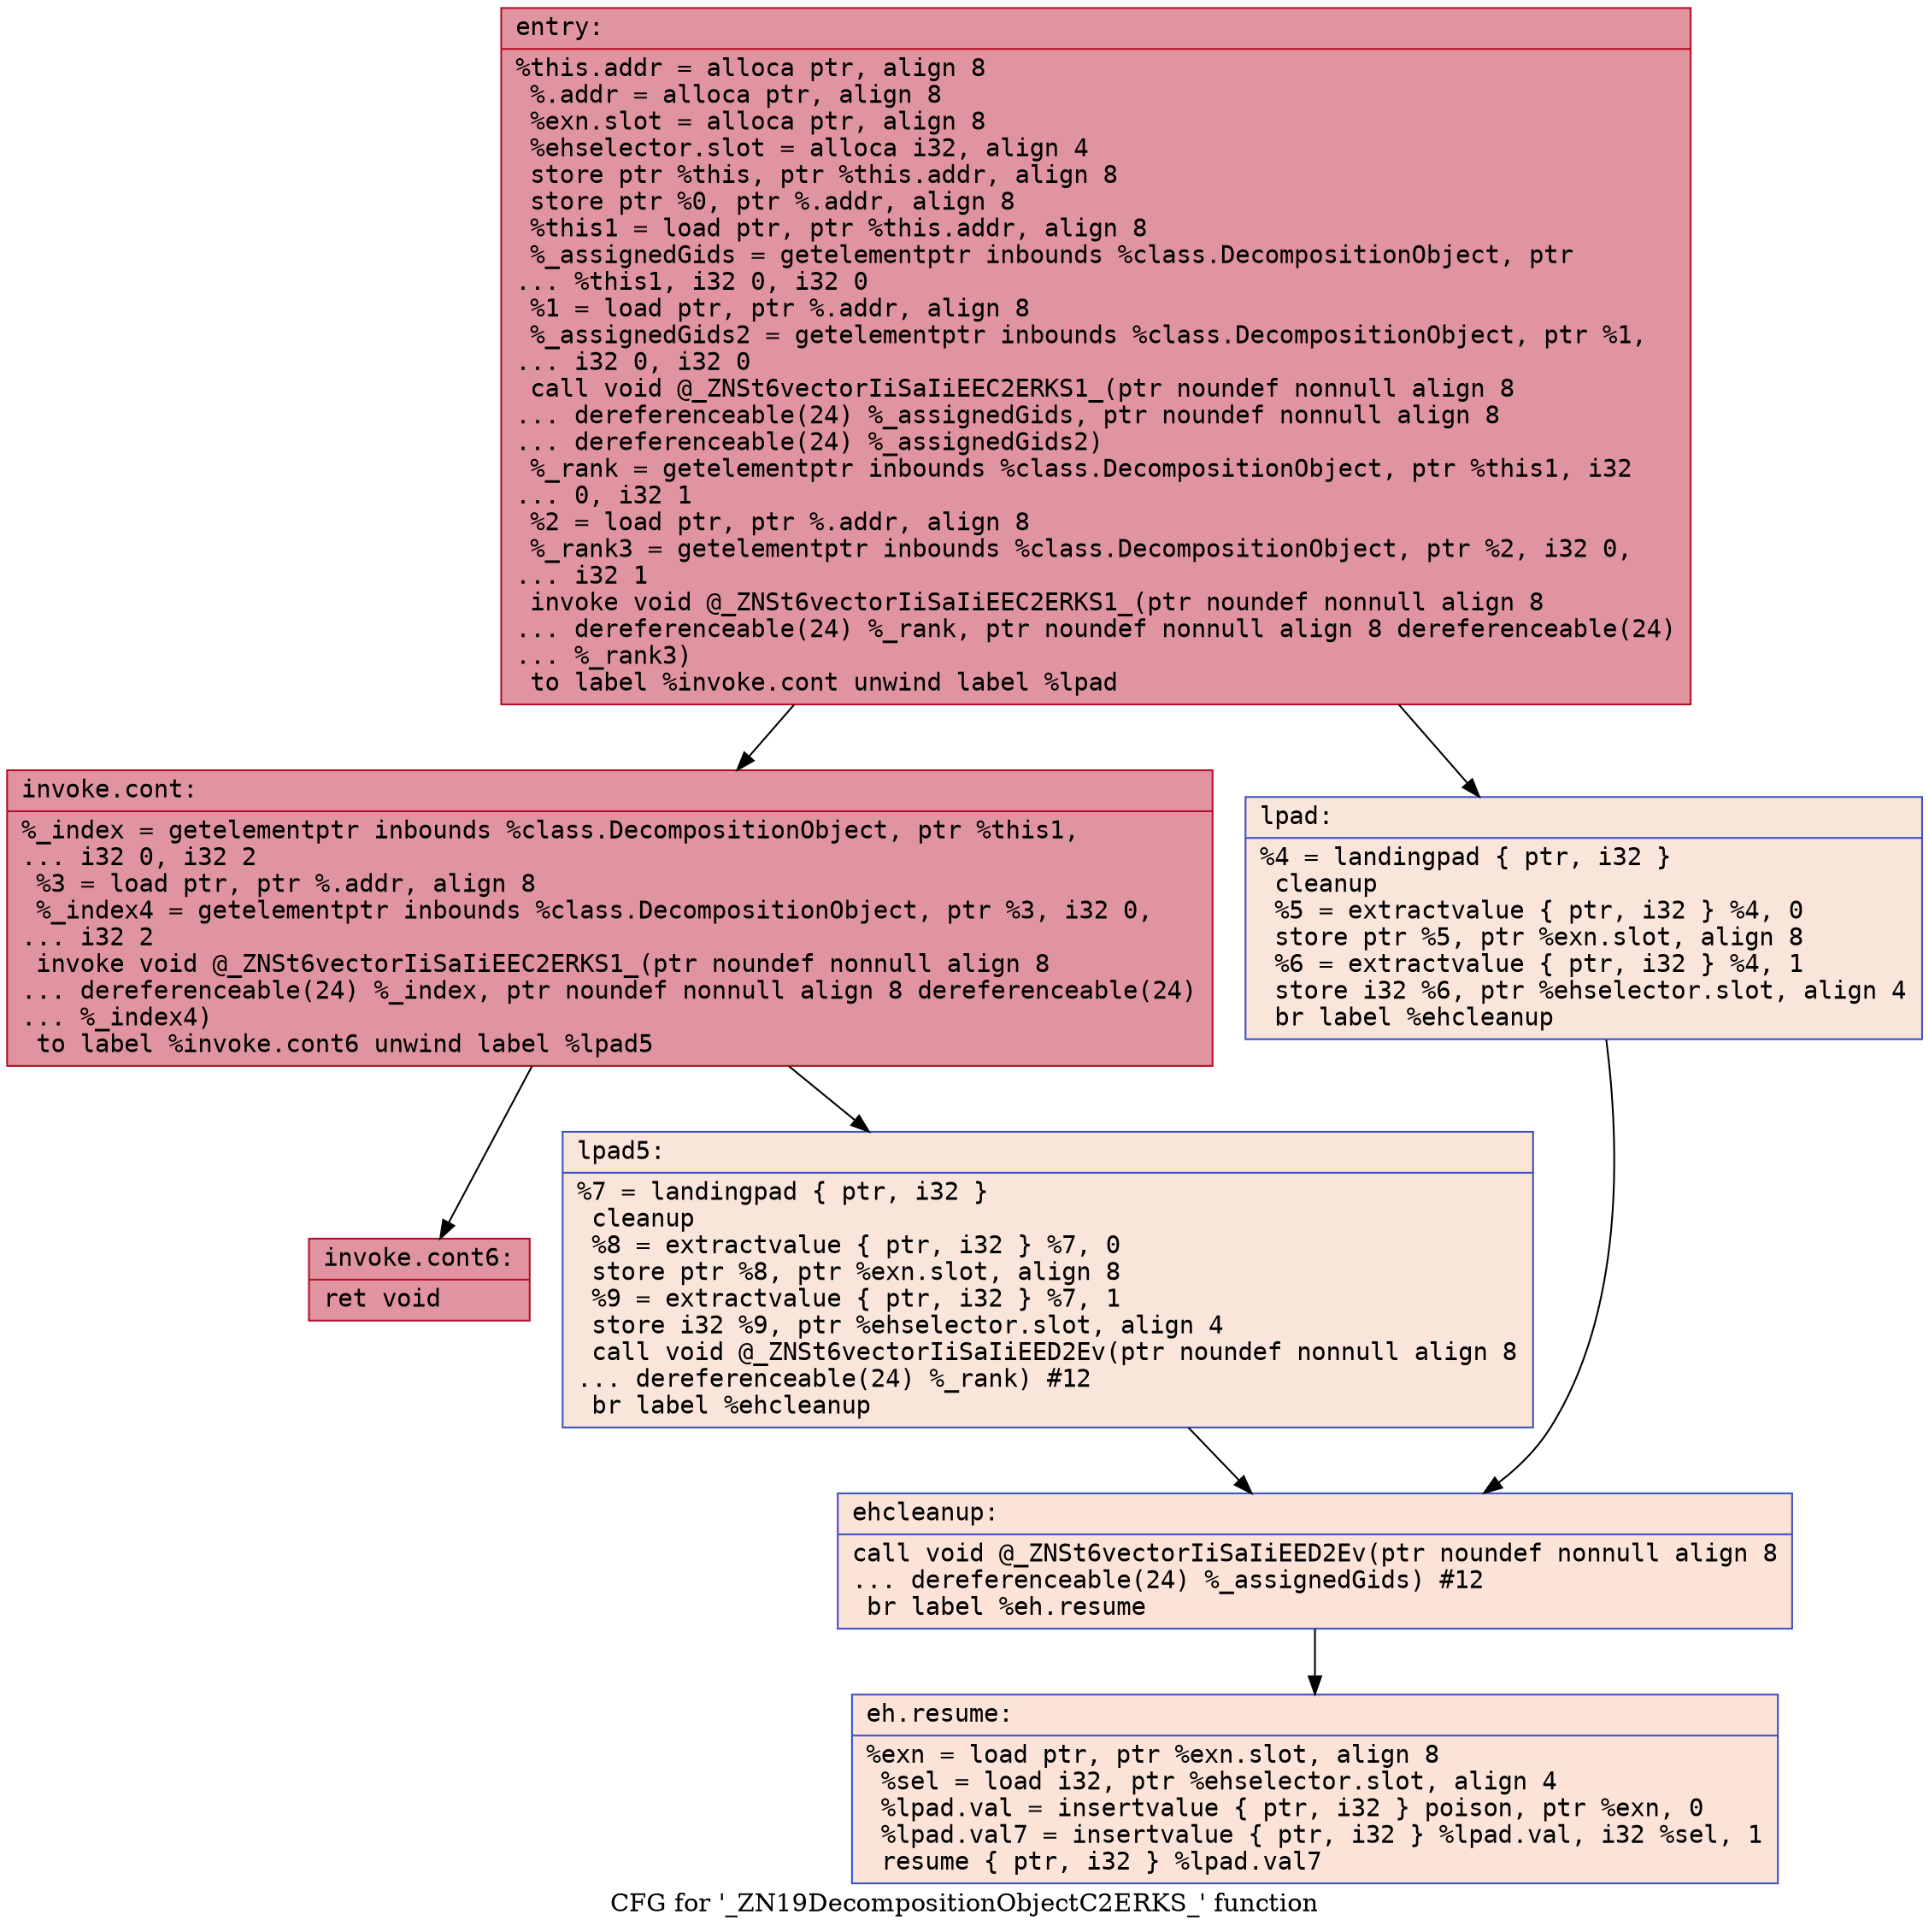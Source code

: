 digraph "CFG for '_ZN19DecompositionObjectC2ERKS_' function" {
	label="CFG for '_ZN19DecompositionObjectC2ERKS_' function";

	Node0x5606e002cd80 [shape=record,color="#b70d28ff", style=filled, fillcolor="#b70d2870" fontname="Courier",label="{entry:\l|  %this.addr = alloca ptr, align 8\l  %.addr = alloca ptr, align 8\l  %exn.slot = alloca ptr, align 8\l  %ehselector.slot = alloca i32, align 4\l  store ptr %this, ptr %this.addr, align 8\l  store ptr %0, ptr %.addr, align 8\l  %this1 = load ptr, ptr %this.addr, align 8\l  %_assignedGids = getelementptr inbounds %class.DecompositionObject, ptr\l... %this1, i32 0, i32 0\l  %1 = load ptr, ptr %.addr, align 8\l  %_assignedGids2 = getelementptr inbounds %class.DecompositionObject, ptr %1,\l... i32 0, i32 0\l  call void @_ZNSt6vectorIiSaIiEEC2ERKS1_(ptr noundef nonnull align 8\l... dereferenceable(24) %_assignedGids, ptr noundef nonnull align 8\l... dereferenceable(24) %_assignedGids2)\l  %_rank = getelementptr inbounds %class.DecompositionObject, ptr %this1, i32\l... 0, i32 1\l  %2 = load ptr, ptr %.addr, align 8\l  %_rank3 = getelementptr inbounds %class.DecompositionObject, ptr %2, i32 0,\l... i32 1\l  invoke void @_ZNSt6vectorIiSaIiEEC2ERKS1_(ptr noundef nonnull align 8\l... dereferenceable(24) %_rank, ptr noundef nonnull align 8 dereferenceable(24)\l... %_rank3)\l          to label %invoke.cont unwind label %lpad\l}"];
	Node0x5606e002cd80 -> Node0x5606e002d7c0[tooltip="entry -> invoke.cont\nProbability 100.00%" ];
	Node0x5606e002cd80 -> Node0x5606e002d8a0[tooltip="entry -> lpad\nProbability 0.00%" ];
	Node0x5606e002d7c0 [shape=record,color="#b70d28ff", style=filled, fillcolor="#b70d2870" fontname="Courier",label="{invoke.cont:\l|  %_index = getelementptr inbounds %class.DecompositionObject, ptr %this1,\l... i32 0, i32 2\l  %3 = load ptr, ptr %.addr, align 8\l  %_index4 = getelementptr inbounds %class.DecompositionObject, ptr %3, i32 0,\l... i32 2\l  invoke void @_ZNSt6vectorIiSaIiEEC2ERKS1_(ptr noundef nonnull align 8\l... dereferenceable(24) %_index, ptr noundef nonnull align 8 dereferenceable(24)\l... %_index4)\l          to label %invoke.cont6 unwind label %lpad5\l}"];
	Node0x5606e002d7c0 -> Node0x5606e002ded0[tooltip="invoke.cont -> invoke.cont6\nProbability 100.00%" ];
	Node0x5606e002d7c0 -> Node0x5606e002df20[tooltip="invoke.cont -> lpad5\nProbability 0.00%" ];
	Node0x5606e002ded0 [shape=record,color="#b70d28ff", style=filled, fillcolor="#b70d2870" fontname="Courier",label="{invoke.cont6:\l|  ret void\l}"];
	Node0x5606e002d8a0 [shape=record,color="#3d50c3ff", style=filled, fillcolor="#f4c5ad70" fontname="Courier",label="{lpad:\l|  %4 = landingpad \{ ptr, i32 \}\l          cleanup\l  %5 = extractvalue \{ ptr, i32 \} %4, 0\l  store ptr %5, ptr %exn.slot, align 8\l  %6 = extractvalue \{ ptr, i32 \} %4, 1\l  store i32 %6, ptr %ehselector.slot, align 4\l  br label %ehcleanup\l}"];
	Node0x5606e002d8a0 -> Node0x5606e002e460[tooltip="lpad -> ehcleanup\nProbability 100.00%" ];
	Node0x5606e002df20 [shape=record,color="#3d50c3ff", style=filled, fillcolor="#f4c5ad70" fontname="Courier",label="{lpad5:\l|  %7 = landingpad \{ ptr, i32 \}\l          cleanup\l  %8 = extractvalue \{ ptr, i32 \} %7, 0\l  store ptr %8, ptr %exn.slot, align 8\l  %9 = extractvalue \{ ptr, i32 \} %7, 1\l  store i32 %9, ptr %ehselector.slot, align 4\l  call void @_ZNSt6vectorIiSaIiEED2Ev(ptr noundef nonnull align 8\l... dereferenceable(24) %_rank) #12\l  br label %ehcleanup\l}"];
	Node0x5606e002df20 -> Node0x5606e002e460[tooltip="lpad5 -> ehcleanup\nProbability 100.00%" ];
	Node0x5606e002e460 [shape=record,color="#3d50c3ff", style=filled, fillcolor="#f6bfa670" fontname="Courier",label="{ehcleanup:\l|  call void @_ZNSt6vectorIiSaIiEED2Ev(ptr noundef nonnull align 8\l... dereferenceable(24) %_assignedGids) #12\l  br label %eh.resume\l}"];
	Node0x5606e002e460 -> Node0x5606e002eb70[tooltip="ehcleanup -> eh.resume\nProbability 100.00%" ];
	Node0x5606e002eb70 [shape=record,color="#3d50c3ff", style=filled, fillcolor="#f6bfa670" fontname="Courier",label="{eh.resume:\l|  %exn = load ptr, ptr %exn.slot, align 8\l  %sel = load i32, ptr %ehselector.slot, align 4\l  %lpad.val = insertvalue \{ ptr, i32 \} poison, ptr %exn, 0\l  %lpad.val7 = insertvalue \{ ptr, i32 \} %lpad.val, i32 %sel, 1\l  resume \{ ptr, i32 \} %lpad.val7\l}"];
}
